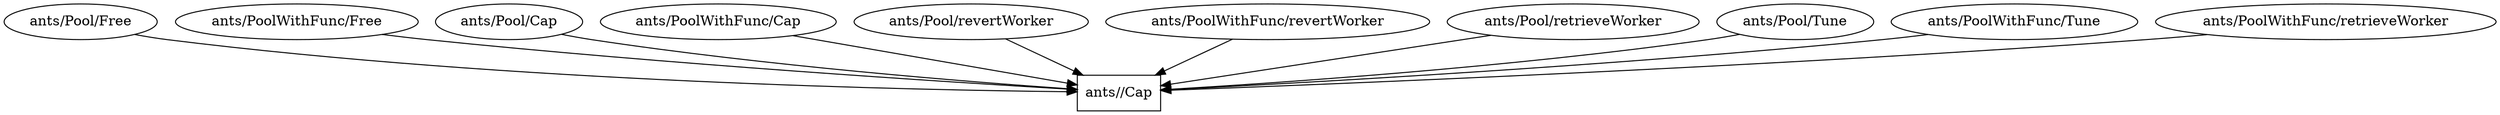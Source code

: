 digraph gph {
"ants//Cap" [label="ants//Cap", shape="box"];"ants/Pool/Free"->"ants//Cap";
"ants/PoolWithFunc/Free"->"ants//Cap";
"ants/Pool/Cap"->"ants//Cap";
"ants/PoolWithFunc/Cap"->"ants//Cap";
"ants/Pool/revertWorker"->"ants//Cap";
"ants/PoolWithFunc/revertWorker"->"ants//Cap";
"ants/Pool/retrieveWorker"->"ants//Cap";
"ants/Pool/Tune"->"ants//Cap";
"ants/PoolWithFunc/Tune"->"ants//Cap";
"ants/PoolWithFunc/retrieveWorker"->"ants//Cap";
}